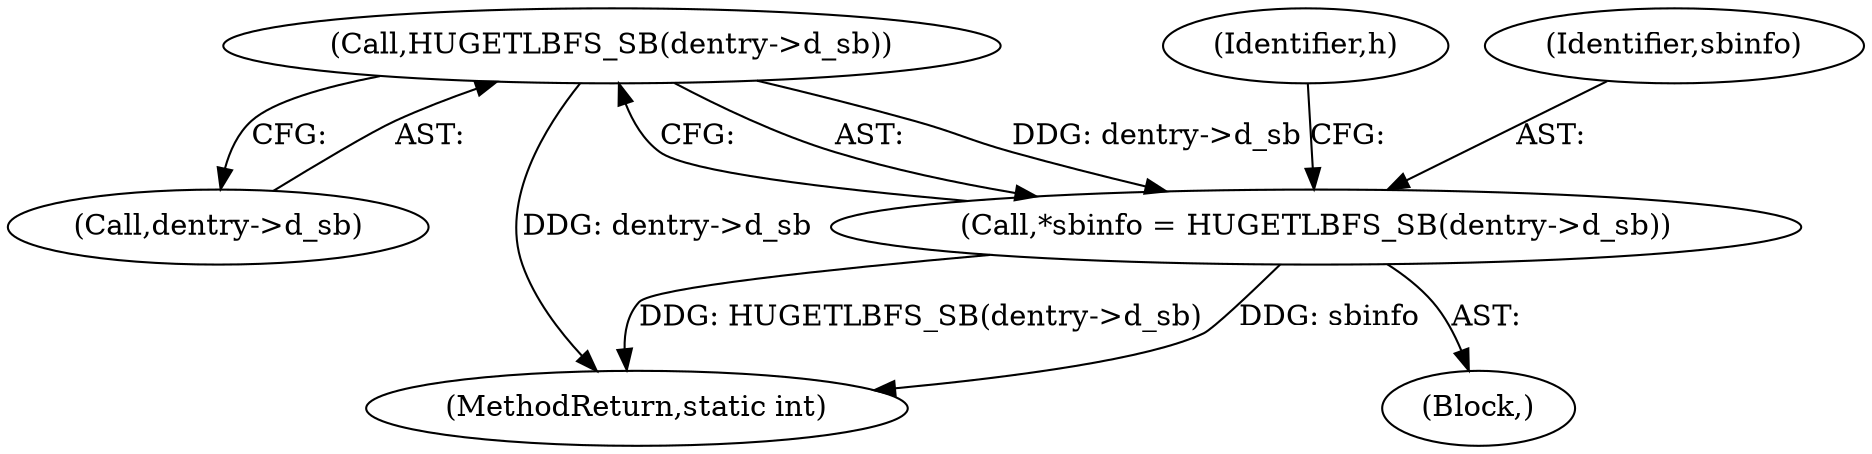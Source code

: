 digraph "0_linux_90481622d75715bfcb68501280a917dbfe516029_3@pointer" {
"1000108" [label="(Call,HUGETLBFS_SB(dentry->d_sb))"];
"1000106" [label="(Call,*sbinfo = HUGETLBFS_SB(dentry->d_sb))"];
"1000108" [label="(Call,HUGETLBFS_SB(dentry->d_sb))"];
"1000104" [label="(Block,)"];
"1000114" [label="(Identifier,h)"];
"1000109" [label="(Call,dentry->d_sb)"];
"1000189" [label="(MethodReturn,static int)"];
"1000107" [label="(Identifier,sbinfo)"];
"1000106" [label="(Call,*sbinfo = HUGETLBFS_SB(dentry->d_sb))"];
"1000108" -> "1000106"  [label="AST: "];
"1000108" -> "1000109"  [label="CFG: "];
"1000109" -> "1000108"  [label="AST: "];
"1000106" -> "1000108"  [label="CFG: "];
"1000108" -> "1000189"  [label="DDG: dentry->d_sb"];
"1000108" -> "1000106"  [label="DDG: dentry->d_sb"];
"1000106" -> "1000104"  [label="AST: "];
"1000107" -> "1000106"  [label="AST: "];
"1000114" -> "1000106"  [label="CFG: "];
"1000106" -> "1000189"  [label="DDG: HUGETLBFS_SB(dentry->d_sb)"];
"1000106" -> "1000189"  [label="DDG: sbinfo"];
}
